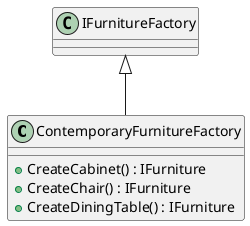@startuml
class ContemporaryFurnitureFactory {
    + CreateCabinet() : IFurniture
    + CreateChair() : IFurniture
    + CreateDiningTable() : IFurniture
}
IFurnitureFactory <|-- ContemporaryFurnitureFactory
@enduml
